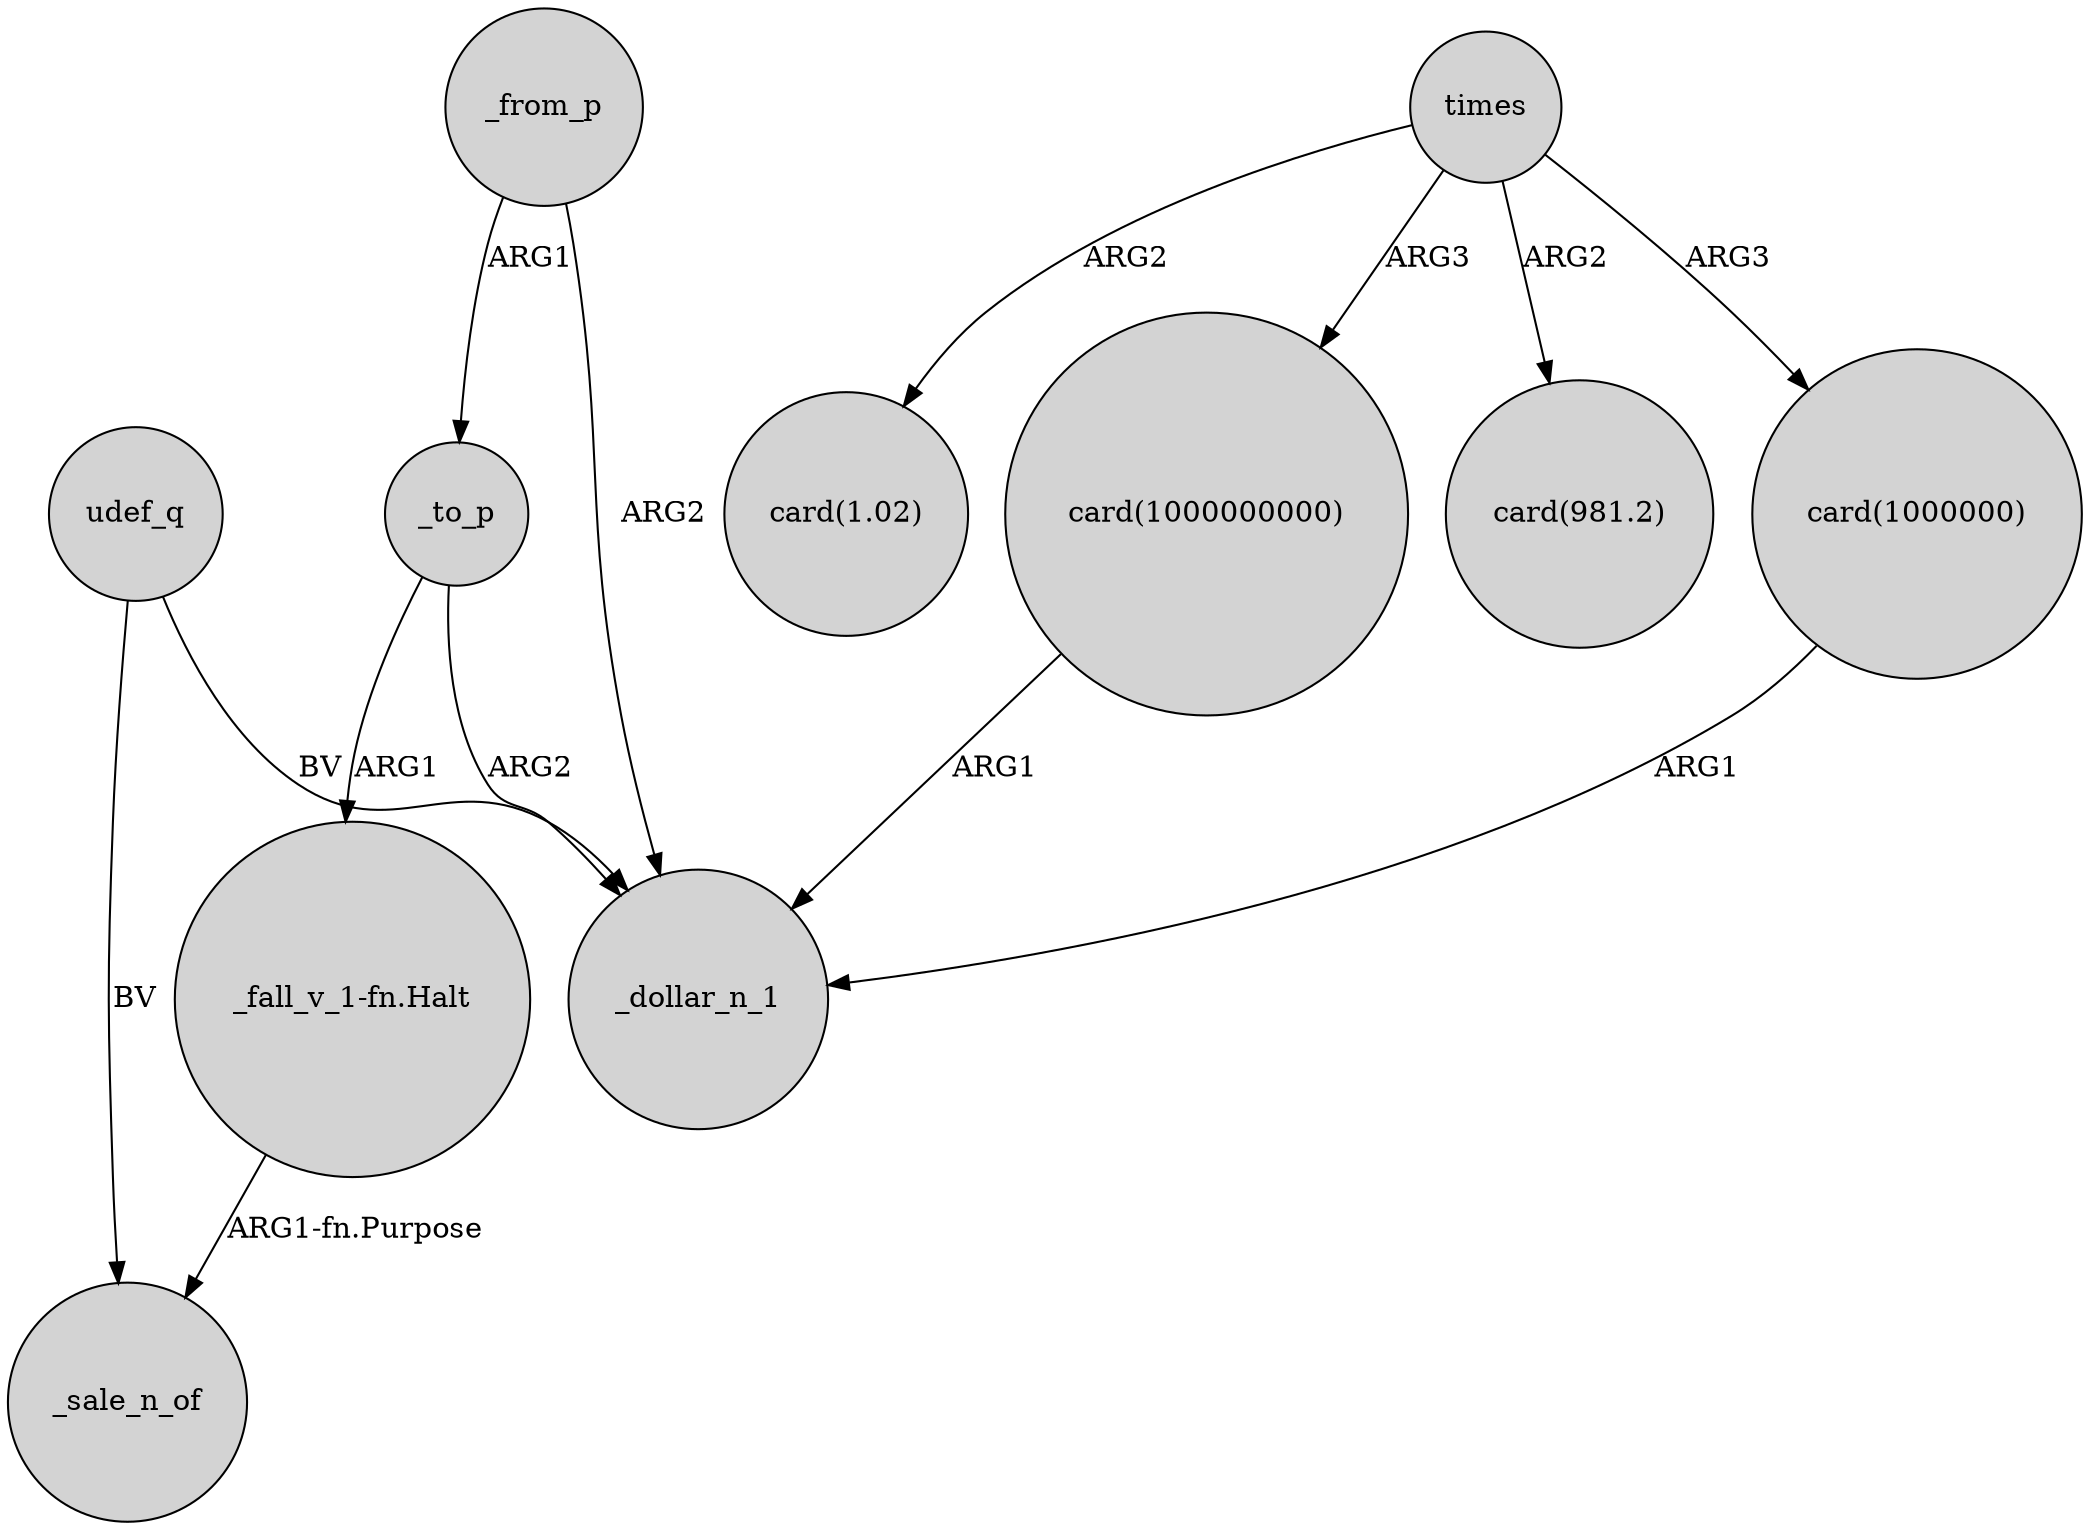 digraph {
	node [shape=circle style=filled]
	times -> "card(1000000)" [label=ARG3]
	times -> "card(981.2)" [label=ARG2]
	_from_p -> _dollar_n_1 [label=ARG2]
	"card(1000000000)" -> _dollar_n_1 [label=ARG1]
	udef_q -> _sale_n_of [label=BV]
	_to_p -> _dollar_n_1 [label=ARG2]
	times -> "card(1.02)" [label=ARG2]
	times -> "card(1000000000)" [label=ARG3]
	udef_q -> _dollar_n_1 [label=BV]
	"card(1000000)" -> _dollar_n_1 [label=ARG1]
	"_fall_v_1-fn.Halt" -> _sale_n_of [label="ARG1-fn.Purpose"]
	_to_p -> "_fall_v_1-fn.Halt" [label=ARG1]
	_from_p -> _to_p [label=ARG1]
}
